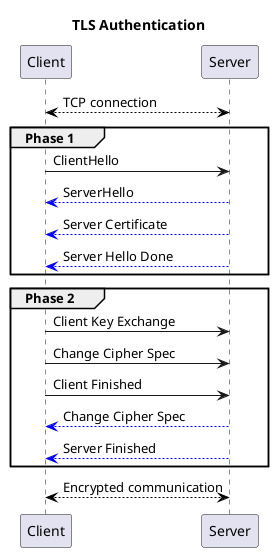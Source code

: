 @startuml
Title TLS Authentication
Client <[#black]--> Server: TCP connection
group Phase 1
Client -> Server: ClientHello
Client <[#blue]-- Server: ServerHello
Client <[#blue]-- Server: Server Certificate
Client <[#blue]-- Server: Server Hello Done
end
group Phase 2
Client -> Server: Client Key Exchange
Client -> Server: Change Cipher Spec
Client -> Server: Client Finished
Client <[#blue]-- Server: Change Cipher Spec
Client <[#blue]-- Server: Server Finished
end
Client <[#black]--> Server: Encrypted communication
@enduml
